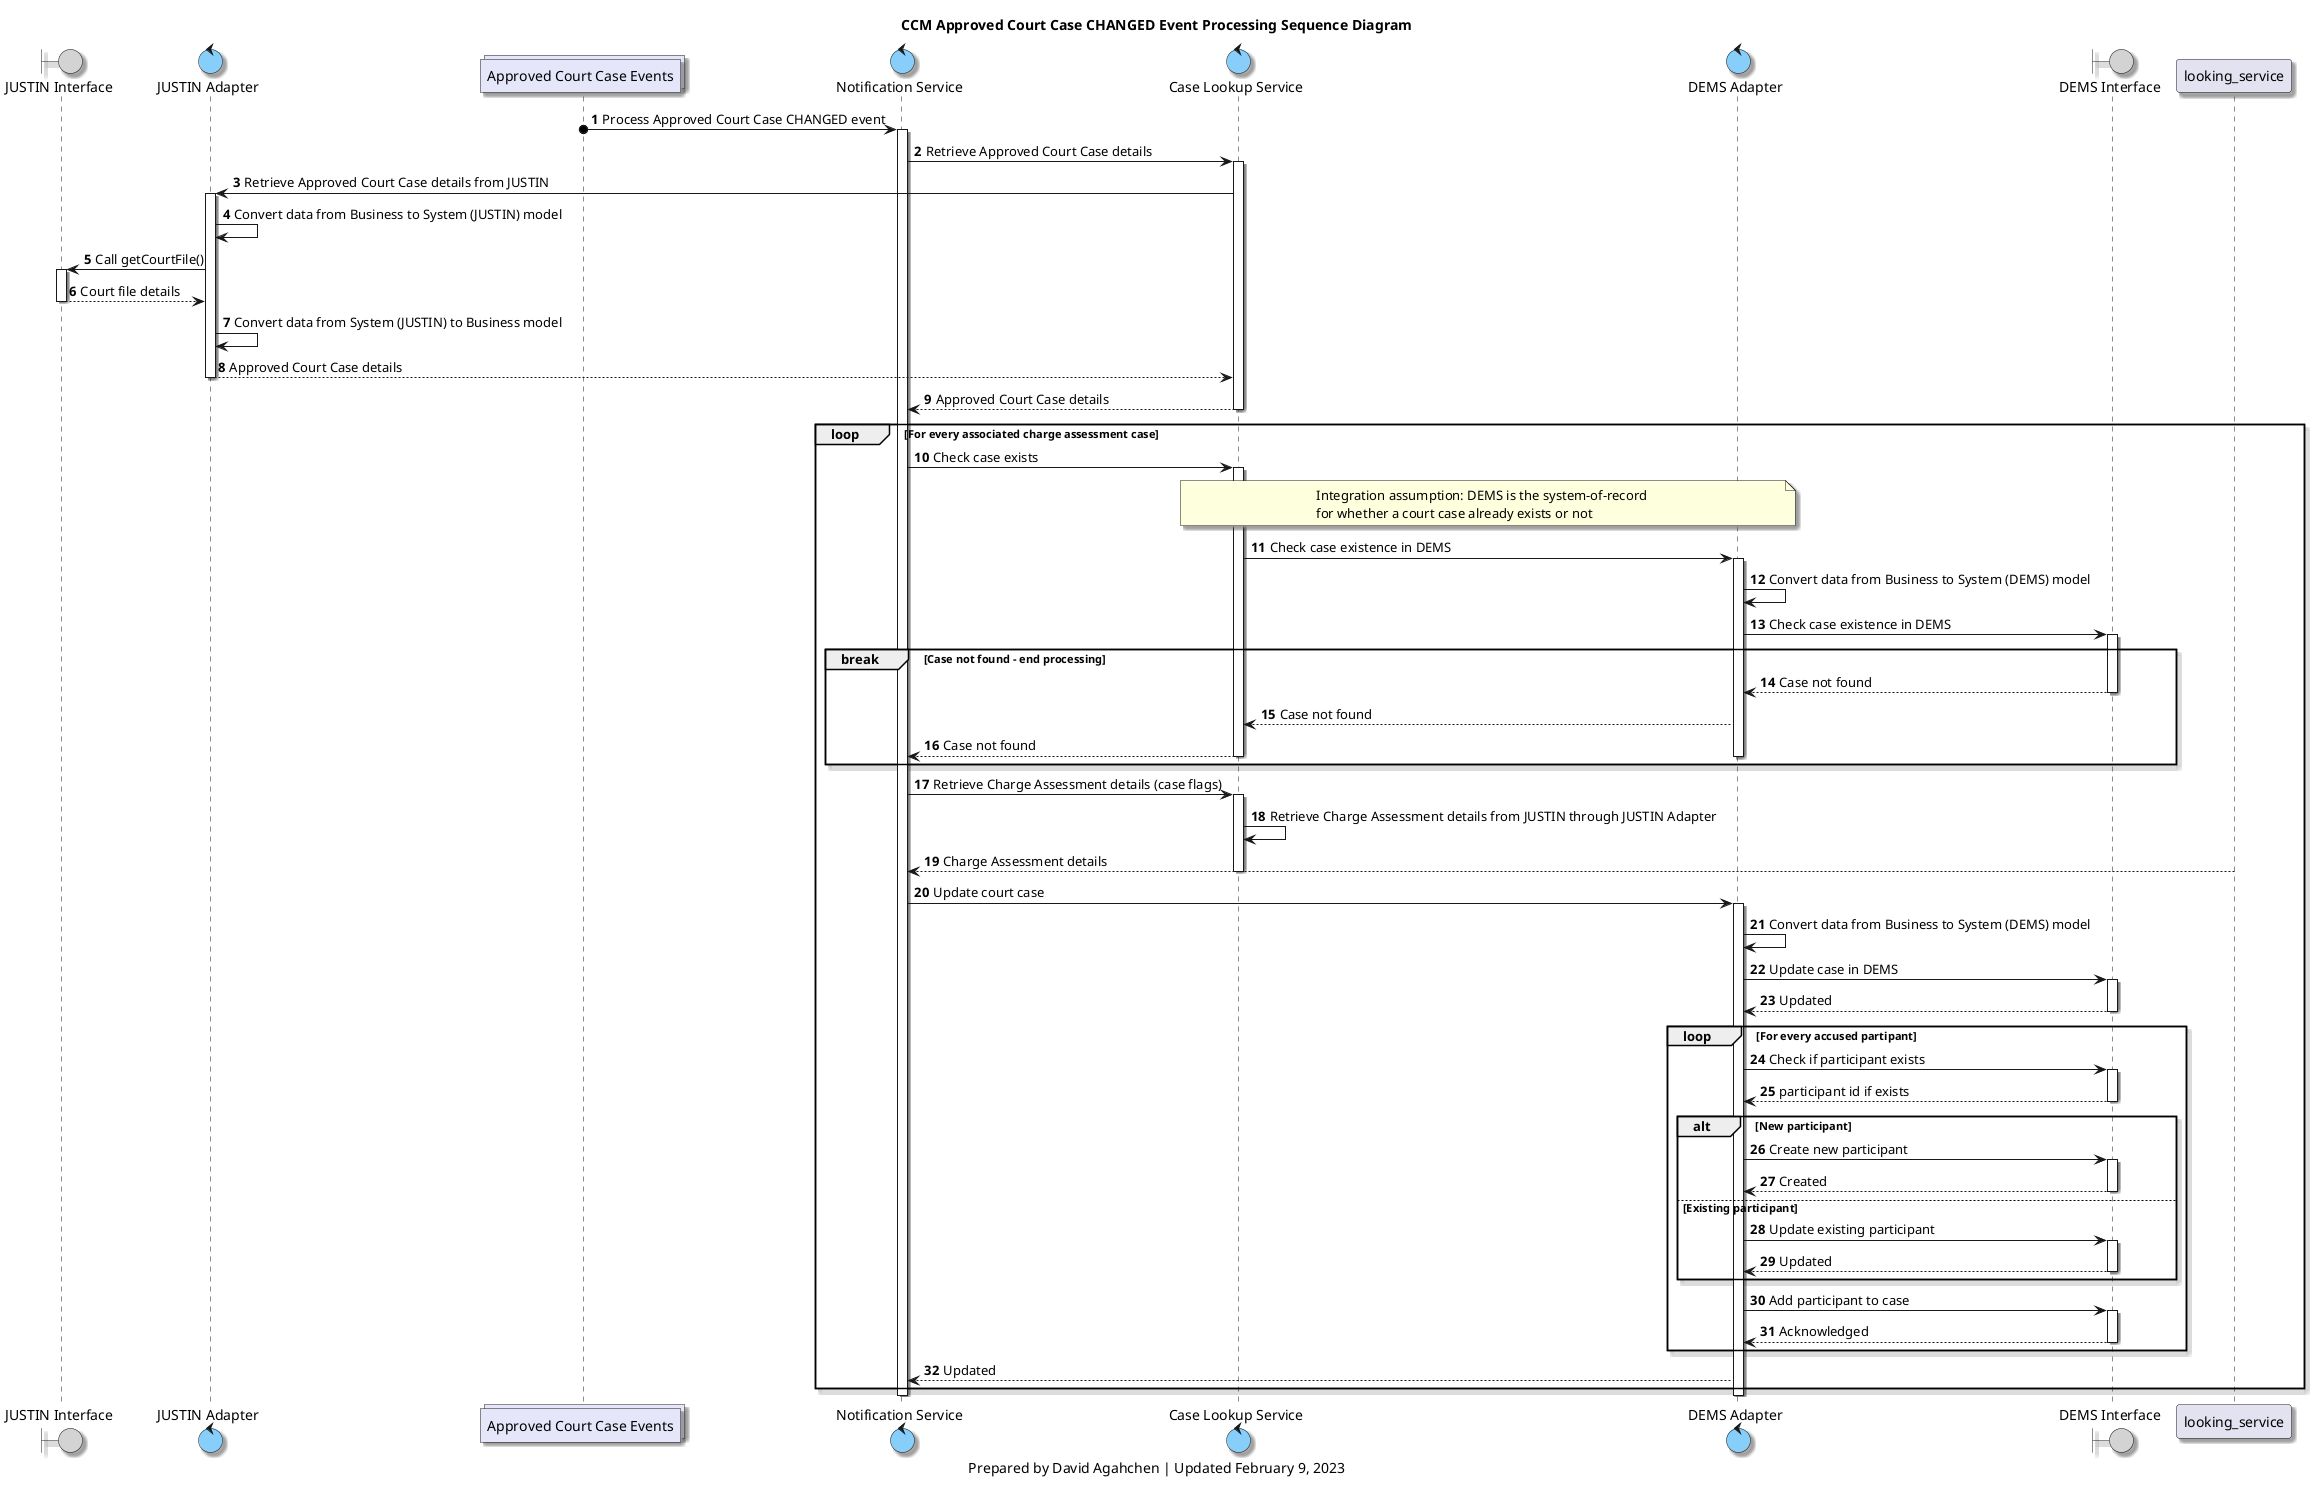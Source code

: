 @startuml
'hide footbox

skinparam Shadowing true
skinparam CollectionsBackgroundColor Lavender
skinparam ControlBackgroundColor LightSkyBlue
skinparam BoundaryBackgroundColor LightGrey

/' 
Available colours
https://plantuml-documentation.readthedocs.io/en/latest/formatting/color-names.html
'/

boundary j_interface as "JUSTIN Interface"
control j_adapter as "JUSTIN Adapter"
collections approved_court_case_topic as "Approved Court Case Events"
control notification_service as "Notification Service"
control lookup_service as "Case Lookup Service"
control d_adapter as "DEMS Adapter"
boundary d_interface as "DEMS Interface"

title
CCM Approved Court Case CHANGED Event Processing Sequence Diagram
end title

autonumber

approved_court_case_topic o-> notification_service: Process Approved Court Case CHANGED event
activate notification_service

notification_service -> lookup_service: Retrieve Approved Court Case details
activate lookup_service
lookup_service -> j_adapter: Retrieve Approved Court Case details from JUSTIN

activate j_adapter
j_adapter -> j_adapter: Convert data from Business to System (JUSTIN) model
j_adapter -> j_interface: Call getCourtFile()
activate j_interface
j_interface --> j_adapter: Court file details
deactivate j_interface
j_adapter -> j_adapter: Convert data from System (JUSTIN) to Business model
j_adapter --> lookup_service: Approved Court Case details
deactivate j_adapter

lookup_service --> notification_service: Approved Court Case details
deactivate lookup_service

loop For every associated charge assessment case

    notification_service -> lookup_service: Check case exists
    activate lookup_service
    note over lookup_service, d_adapter
    Integration assumption: DEMS is the system-of-record
    for whether a court case already exists or not
    end note
    lookup_service -> d_adapter: Check case existence in DEMS
    activate d_adapter
    d_adapter -> d_adapter: Convert data from Business to System (DEMS) model
    d_adapter -> d_interface: Check case existence in DEMS
    activate d_interface

    break Case not found - end processing
    d_interface --> d_adapter: Case not found
    deactivate d_interface
    d_adapter --> lookup_service: Case not found
    lookup_service --> notification_service: Case not found
    deactivate lookup_service
    deactivate d_adapter
    end break

    notification_service -> lookup_service: Retrieve Charge Assessment details (case flags)
    activate lookup_service
    lookup_service -> lookup_service: Retrieve Charge Assessment details from JUSTIN through JUSTIN Adapter
    looking_service --> notification_service: Charge Assessment details
    deactivate lookup_service

    notification_service -> d_adapter: Update court case
    activate d_adapter
    d_adapter -> d_adapter: Convert data from Business to System (DEMS) model
    d_adapter -> d_interface: Update case in DEMS
    activate d_interface
    d_interface --> d_adapter: Updated
    deactivate d_interface

    loop For every accused partipant
        d_adapter -> d_interface: Check if participant exists
        activate d_interface
        d_interface --> d_adapter: participant id if exists
        deactivate d_interface
        alt New participant
            d_adapter -> d_interface: Create new participant
            activate d_interface
            d_interface --> d_adapter: Created
            deactivate d_interface
        else Existing participant
            d_adapter -> d_interface: Update existing participant
            activate d_interface
            d_interface --> d_adapter: Updated
            deactivate d_interface
        end
        d_adapter -> d_interface: Add participant to case
        activate d_interface
        d_interface --> d_adapter: Acknowledged
        deactivate d_interface
    end

    d_adapter --> notification_service: Updated
end loop

deactivate d_adapter

deactivate notification_service

caption
Prepared by David Agahchen | Updated February 9, 2023
end caption
@enduml